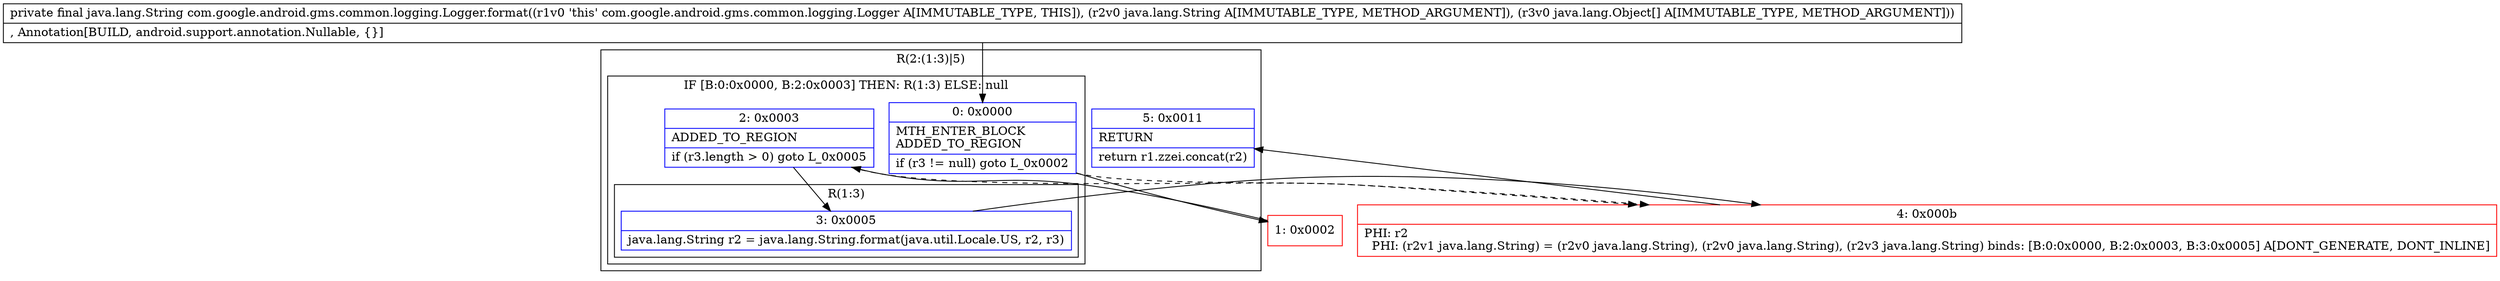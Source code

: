 digraph "CFG forcom.google.android.gms.common.logging.Logger.format(Ljava\/lang\/String;[Ljava\/lang\/Object;)Ljava\/lang\/String;" {
subgraph cluster_Region_1658097012 {
label = "R(2:(1:3)|5)";
node [shape=record,color=blue];
subgraph cluster_IfRegion_1531448399 {
label = "IF [B:0:0x0000, B:2:0x0003] THEN: R(1:3) ELSE: null";
node [shape=record,color=blue];
Node_0 [shape=record,label="{0\:\ 0x0000|MTH_ENTER_BLOCK\lADDED_TO_REGION\l|if (r3 != null) goto L_0x0002\l}"];
Node_2 [shape=record,label="{2\:\ 0x0003|ADDED_TO_REGION\l|if (r3.length \> 0) goto L_0x0005\l}"];
subgraph cluster_Region_519761411 {
label = "R(1:3)";
node [shape=record,color=blue];
Node_3 [shape=record,label="{3\:\ 0x0005|java.lang.String r2 = java.lang.String.format(java.util.Locale.US, r2, r3)\l}"];
}
}
Node_5 [shape=record,label="{5\:\ 0x0011|RETURN\l|return r1.zzei.concat(r2)\l}"];
}
Node_1 [shape=record,color=red,label="{1\:\ 0x0002}"];
Node_4 [shape=record,color=red,label="{4\:\ 0x000b|PHI: r2 \l  PHI: (r2v1 java.lang.String) = (r2v0 java.lang.String), (r2v0 java.lang.String), (r2v3 java.lang.String) binds: [B:0:0x0000, B:2:0x0003, B:3:0x0005] A[DONT_GENERATE, DONT_INLINE]\l}"];
MethodNode[shape=record,label="{private final java.lang.String com.google.android.gms.common.logging.Logger.format((r1v0 'this' com.google.android.gms.common.logging.Logger A[IMMUTABLE_TYPE, THIS]), (r2v0 java.lang.String A[IMMUTABLE_TYPE, METHOD_ARGUMENT]), (r3v0 java.lang.Object[] A[IMMUTABLE_TYPE, METHOD_ARGUMENT]))  | , Annotation[BUILD, android.support.annotation.Nullable, \{\}]\l}"];
MethodNode -> Node_0;
Node_0 -> Node_1;
Node_0 -> Node_4[style=dashed];
Node_2 -> Node_3;
Node_2 -> Node_4[style=dashed];
Node_3 -> Node_4;
Node_1 -> Node_2;
Node_4 -> Node_5;
}

